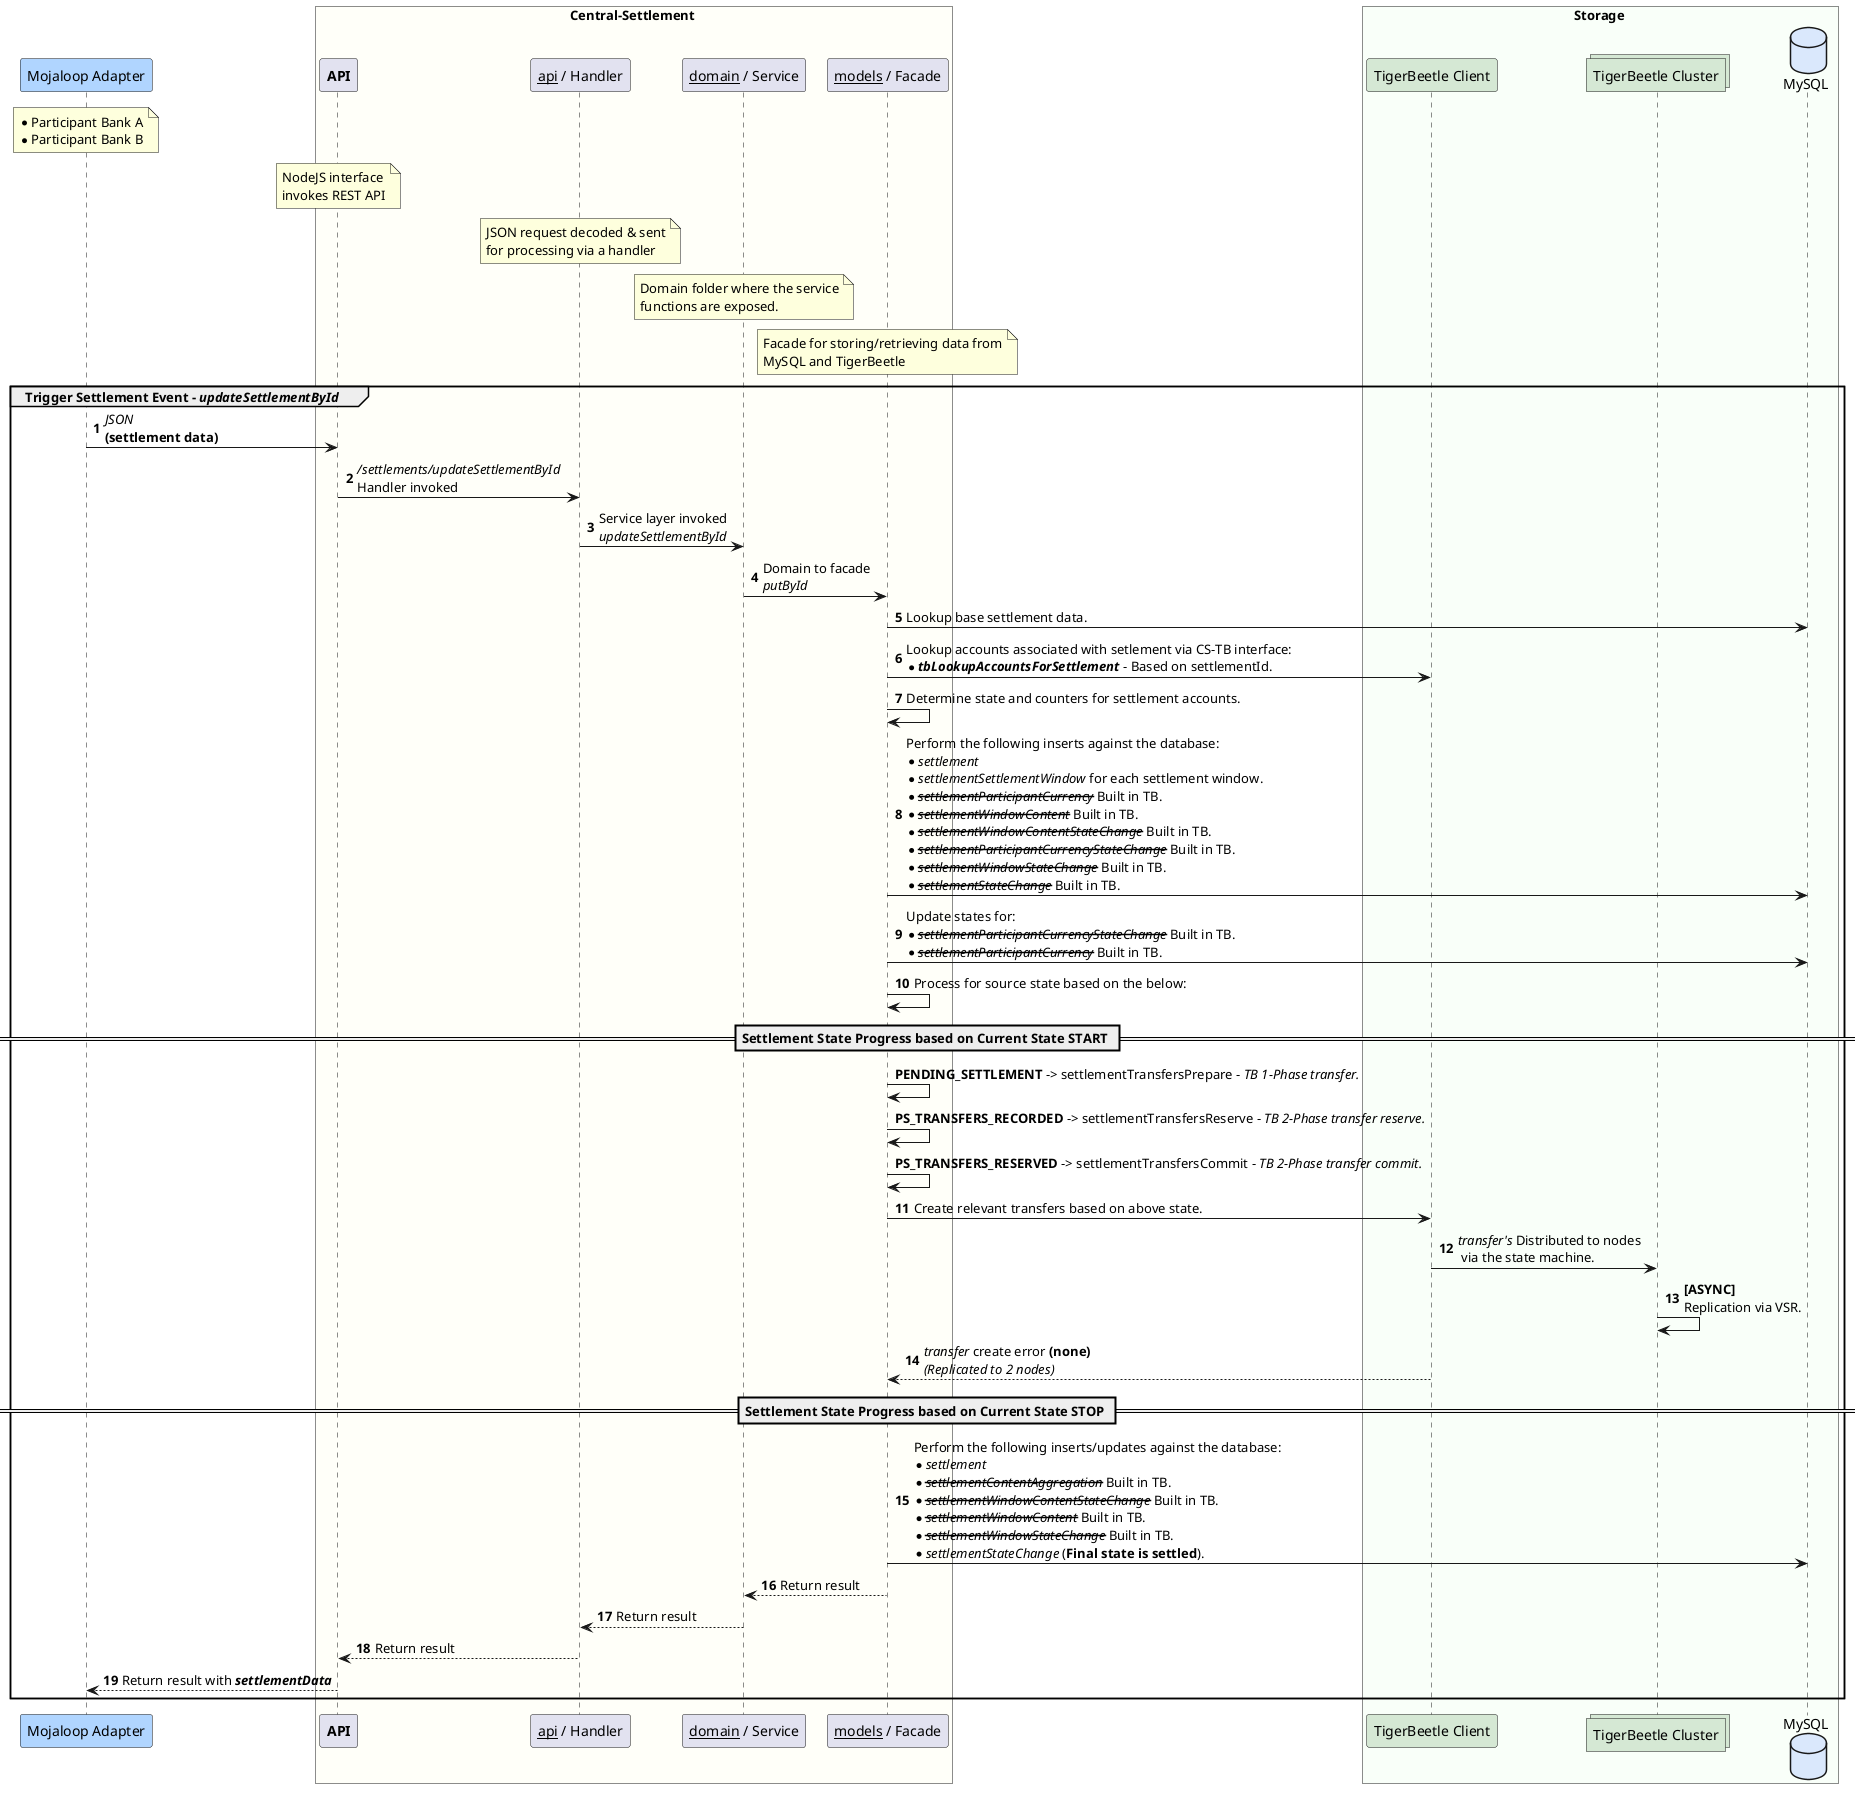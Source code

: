 @startuml

participant "Mojaloop Adapter" as dfsp #B0D5FF
note over dfsp
    * Participant Bank A
    * Participant Bank B
end note

box Central-Settlement #FFFFF9
    participant "**API**" as cl_api
    participant "__api__ / Handler" as cs_handler
    participant "__domain__ / Service" as cs_domain
    participant "__models__ / Facade" as cs_facade

note over cl_api
        NodeJS interface
        invokes REST API
    end note

    note over cs_handler
        JSON request decoded & sent
        for processing via a handler
    end note

    note over cs_domain
        Domain folder where the service
        functions are exposed.
    end note

    note over cs_facade
        Facade for storing/retrieving data from
        MySQL and TigerBeetle
    end note
end box

box Storage #F9FFF9
	participant "TigerBeetle Client" as tb_client #D5E8D4
	collections "TigerBeetle Cluster" as tb_nodes #D5E8D4
	database "MySQL" as cl_db #DAE8FC
end box

autonumber
group Trigger Settlement Event - //updateSettlementById//
    dfsp -> cl_api : //JSON// \n**(settlement data)**
    cl_api -> cs_handler : ///settlements/updateSettlementById// \nHandler invoked
    cs_handler -> cs_domain : Service layer invoked\n//updateSettlementById//
    cs_domain -> cs_facade : Domain to facade\n//putById//
    cs_facade -> cl_db : Lookup base settlement data.
    cs_facade -> tb_client : Lookup accounts associated with setlement via CS-TB interface:\n*//**tbLookupAccountsForSettlement**// - Based on settlementId.
    cs_facade -> cs_facade : Determine state and counters for settlement accounts.
    cs_facade -> cl_db : Perform the following inserts against the database:\n*//settlement//\n*//settlementSettlementWindow// for each settlement window.\n*--//settlementParticipantCurrency//-- Built in TB. \n*--//settlementWindowContent//-- Built in TB. \n*--//settlementWindowContentStateChange//-- Built in TB. \n*--//settlementParticipantCurrencyStateChange//-- Built in TB.\n*--//settlementWindowStateChange//-- Built in TB.\n*--//settlementStateChange//-- Built in TB.
    cs_facade -> cl_db : Update states for: \n*--//settlementParticipantCurrencyStateChange//-- Built in TB.\n*--//settlementParticipantCurrency//-- Built in TB.
    cs_facade -> cs_facade : Process for source state based on the below:
    == Settlement State Progress based on Current State START ==
    autonumber stop
        cs_facade -> cs_facade : **PENDING_SETTLEMENT** -> settlementTransfersPrepare - //TB 1-Phase transfer.//
        cs_facade -> cs_facade : **PS_TRANSFERS_RECORDED** -> settlementTransfersReserve - //TB 2-Phase transfer reserve.//
        cs_facade -> cs_facade : **PS_TRANSFERS_RESERVED** -> settlementTransfersCommit - //TB 2-Phase transfer commit.//
    autonumber resume
        cs_facade -> tb_client : Create relevant transfers based on above state.
        tb_client -> tb_nodes : //transfer's// Distributed to nodes\n via the state machine.
        tb_nodes -> tb_nodes : **[ASYNC]**\nReplication via VSR.
        tb_client --> cs_facade : //transfer// create error **(none)**\n//(Replicated to 2 nodes)//
    == Settlement State Progress based on Current State STOP ==
    cs_facade -> cl_db : Perform the following inserts/updates against the database:\n*//settlement//\n*--//settlementContentAggregation//-- Built in TB. \n*--//settlementWindowContentStateChange//-- Built in TB.\n*--//settlementWindowContent//-- Built in TB.\n*--//settlementWindowStateChange//-- Built in TB.\n*//settlementStateChange// (**Final state is settled**).
    cs_facade --> cs_domain : Return result
    cs_domain --> cs_handler : Return result
    cs_handler --> cl_api : Return result
    cl_api --> dfsp : Return result with //**settlementData**//
end

@enduml
